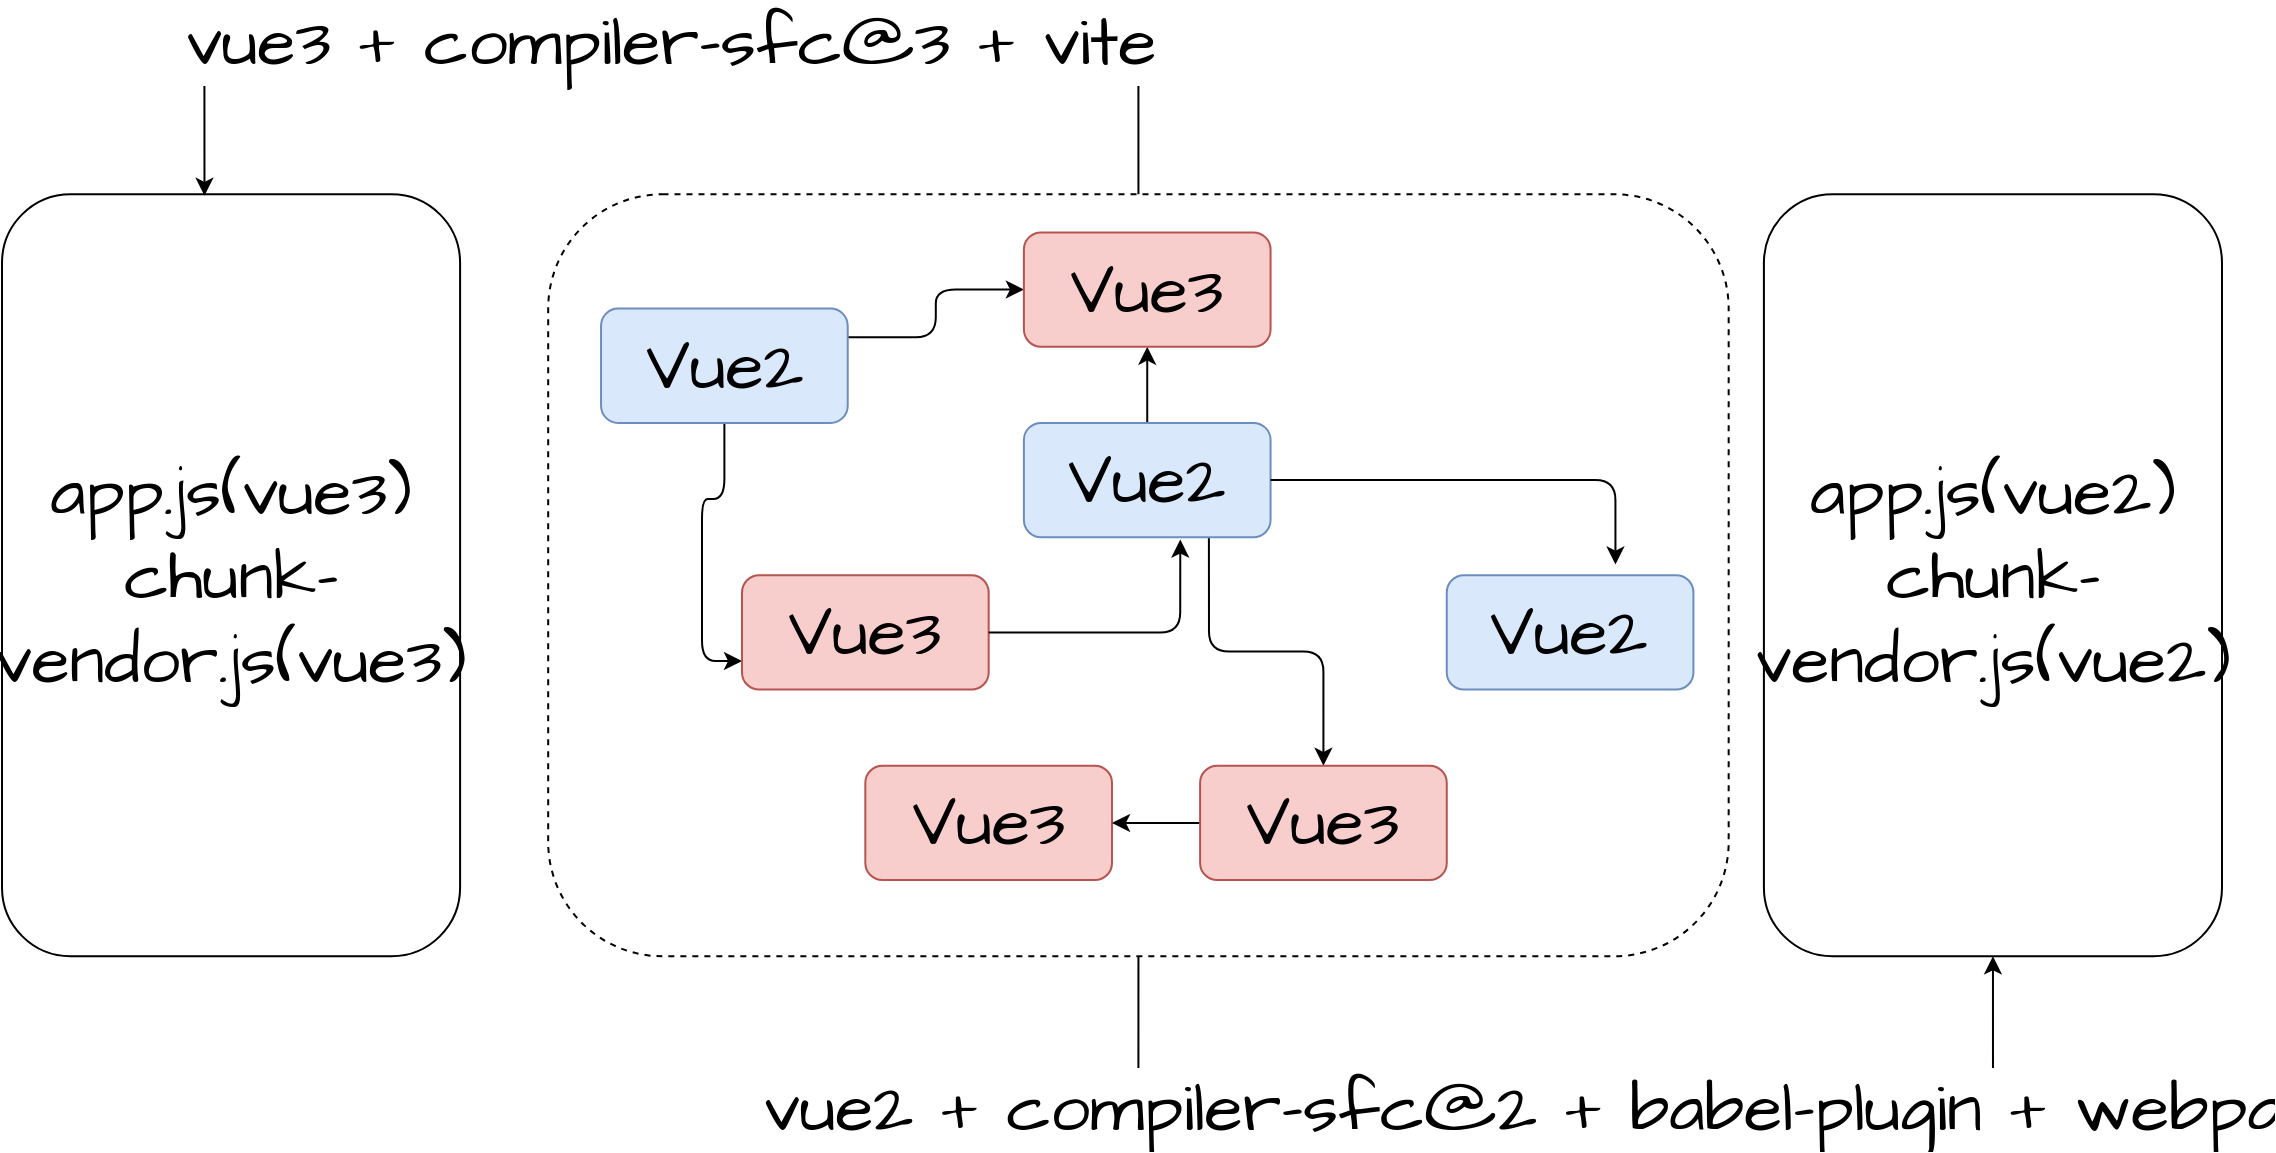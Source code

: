 <mxfile version="24.7.1" type="github">
  <diagram name="Page-1" id="tIT3lxqZCbNC8wh3ZMl7">
    <mxGraphModel dx="2122" dy="856" grid="1" gridSize="10" guides="1" tooltips="1" connect="1" arrows="1" fold="1" page="1" pageScale="1" pageWidth="850" pageHeight="1100" math="0" shadow="0">
      <root>
        <mxCell id="0" />
        <mxCell id="1" parent="0" />
        <mxCell id="KKB58c9M0Bm6UOEr59l9-27" value="vue2 + compiler-sfc@2 + babel-plugin + webpack" style="edgeStyle=orthogonalEdgeStyle;rounded=1;hachureGap=4;orthogonalLoop=1;jettySize=auto;html=1;exitX=0.5;exitY=1;exitDx=0;exitDy=0;entryX=0.5;entryY=1;entryDx=0;entryDy=0;fontFamily=Architects Daughter;fontSource=https%3A%2F%2Ffonts.googleapis.com%2Fcss%3Ffamily%3DArchitects%2BDaughter;fontSize=35;" parent="1" source="KKB58c9M0Bm6UOEr59l9-19" target="KKB58c9M0Bm6UOEr59l9-25" edge="1">
          <mxGeometry x="0.003" relative="1" as="geometry">
            <Array as="points">
              <mxPoint x="199.095" y="595.33" />
              <mxPoint x="625.476" y="595.33" />
            </Array>
            <mxPoint as="offset" />
          </mxGeometry>
        </mxCell>
        <mxCell id="KKB58c9M0Bm6UOEr59l9-19" value="" style="rounded=1;whiteSpace=wrap;html=1;hachureGap=4;fontFamily=Architects Daughter;fontSource=https%3A%2F%2Ffonts.googleapis.com%2Fcss%3Ffamily%3DArchitects%2BDaughter;dashed=1;fontSize=35;" parent="1" vertex="1">
          <mxGeometry x="-96.905" y="138.147" width="590.238" height="380.986" as="geometry" />
        </mxCell>
        <mxCell id="KKB58c9M0Bm6UOEr59l9-3" value="Vue2" style="rounded=1;whiteSpace=wrap;html=1;hachureGap=4;fontFamily=Architects Daughter;fontSource=https%3A%2F%2Ffonts.googleapis.com%2Fcss%3Ffamily%3DArchitects%2BDaughter;fillColor=#dae8fc;strokeColor=#6c8ebf;fontSize=35;" parent="1" vertex="1">
          <mxGeometry x="352.381" y="328.64" width="123.333" height="57.148" as="geometry" />
        </mxCell>
        <mxCell id="KKB58c9M0Bm6UOEr59l9-12" style="edgeStyle=orthogonalEdgeStyle;rounded=1;hachureGap=4;orthogonalLoop=1;jettySize=auto;html=1;exitX=1;exitY=0.25;exitDx=0;exitDy=0;fontFamily=Architects Daughter;fontSource=https%3A%2F%2Ffonts.googleapis.com%2Fcss%3Ffamily%3DArchitects%2BDaughter;fontSize=35;" parent="1" source="KKB58c9M0Bm6UOEr59l9-6" target="KKB58c9M0Bm6UOEr59l9-8" edge="1">
          <mxGeometry relative="1" as="geometry" />
        </mxCell>
        <mxCell id="KKB58c9M0Bm6UOEr59l9-14" style="edgeStyle=orthogonalEdgeStyle;rounded=1;hachureGap=4;orthogonalLoop=1;jettySize=auto;html=1;exitX=0.5;exitY=1;exitDx=0;exitDy=0;entryX=0;entryY=0.75;entryDx=0;entryDy=0;fontFamily=Architects Daughter;fontSource=https%3A%2F%2Ffonts.googleapis.com%2Fcss%3Ffamily%3DArchitects%2BDaughter;fontSize=35;" parent="1" source="KKB58c9M0Bm6UOEr59l9-6" target="KKB58c9M0Bm6UOEr59l9-9" edge="1">
          <mxGeometry relative="1" as="geometry" />
        </mxCell>
        <mxCell id="KKB58c9M0Bm6UOEr59l9-6" value="Vue2" style="rounded=1;whiteSpace=wrap;html=1;hachureGap=4;fontFamily=Architects Daughter;fontSource=https%3A%2F%2Ffonts.googleapis.com%2Fcss%3Ffamily%3DArchitects%2BDaughter;fillColor=#dae8fc;strokeColor=#6c8ebf;fontSize=35;" parent="1" vertex="1">
          <mxGeometry x="-70.476" y="195.295" width="123.333" height="57.148" as="geometry" />
        </mxCell>
        <mxCell id="KKB58c9M0Bm6UOEr59l9-13" style="edgeStyle=orthogonalEdgeStyle;rounded=1;hachureGap=4;orthogonalLoop=1;jettySize=auto;html=1;exitX=0.5;exitY=0;exitDx=0;exitDy=0;entryX=0.5;entryY=1;entryDx=0;entryDy=0;fontFamily=Architects Daughter;fontSource=https%3A%2F%2Ffonts.googleapis.com%2Fcss%3Ffamily%3DArchitects%2BDaughter;fontSize=35;" parent="1" source="KKB58c9M0Bm6UOEr59l9-7" target="KKB58c9M0Bm6UOEr59l9-8" edge="1">
          <mxGeometry relative="1" as="geometry" />
        </mxCell>
        <mxCell id="KKB58c9M0Bm6UOEr59l9-17" style="edgeStyle=orthogonalEdgeStyle;rounded=1;hachureGap=4;orthogonalLoop=1;jettySize=auto;html=1;exitX=0.75;exitY=1;exitDx=0;exitDy=0;entryX=0.5;entryY=0;entryDx=0;entryDy=0;fontFamily=Architects Daughter;fontSource=https%3A%2F%2Ffonts.googleapis.com%2Fcss%3Ffamily%3DArchitects%2BDaughter;fontSize=35;" parent="1" source="KKB58c9M0Bm6UOEr59l9-7" target="KKB58c9M0Bm6UOEr59l9-11" edge="1">
          <mxGeometry relative="1" as="geometry" />
        </mxCell>
        <mxCell id="KKB58c9M0Bm6UOEr59l9-7" value="Vue2" style="rounded=1;whiteSpace=wrap;html=1;hachureGap=4;fontFamily=Architects Daughter;fontSource=https%3A%2F%2Ffonts.googleapis.com%2Fcss%3Ffamily%3DArchitects%2BDaughter;fillColor=#dae8fc;strokeColor=#6c8ebf;fontSize=35;" parent="1" vertex="1">
          <mxGeometry x="140.952" y="252.443" width="123.333" height="57.148" as="geometry" />
        </mxCell>
        <mxCell id="KKB58c9M0Bm6UOEr59l9-8" value="Vue3" style="rounded=1;whiteSpace=wrap;html=1;hachureGap=4;fontFamily=Architects Daughter;fontSource=https%3A%2F%2Ffonts.googleapis.com%2Fcss%3Ffamily%3DArchitects%2BDaughter;fillColor=#f8cecc;strokeColor=#b85450;fontSize=35;" parent="1" vertex="1">
          <mxGeometry x="140.952" y="157.196" width="123.333" height="57.148" as="geometry" />
        </mxCell>
        <mxCell id="KKB58c9M0Bm6UOEr59l9-9" value="Vue3" style="rounded=1;whiteSpace=wrap;html=1;hachureGap=4;fontFamily=Architects Daughter;fontSource=https%3A%2F%2Ffonts.googleapis.com%2Fcss%3Ffamily%3DArchitects%2BDaughter;fillColor=#f8cecc;strokeColor=#b85450;fontSize=35;" parent="1" vertex="1">
          <mxGeometry y="328.64" width="123.333" height="57.148" as="geometry" />
        </mxCell>
        <mxCell id="KKB58c9M0Bm6UOEr59l9-10" value="Vue3" style="rounded=1;whiteSpace=wrap;html=1;hachureGap=4;fontFamily=Architects Daughter;fontSource=https%3A%2F%2Ffonts.googleapis.com%2Fcss%3Ffamily%3DArchitects%2BDaughter;fillColor=#f8cecc;strokeColor=#b85450;fontSize=35;" parent="1" vertex="1">
          <mxGeometry x="61.667" y="423.886" width="123.333" height="57.148" as="geometry" />
        </mxCell>
        <mxCell id="KKB58c9M0Bm6UOEr59l9-18" style="edgeStyle=orthogonalEdgeStyle;rounded=1;hachureGap=4;orthogonalLoop=1;jettySize=auto;html=1;exitX=0;exitY=0.5;exitDx=0;exitDy=0;entryX=1;entryY=0.5;entryDx=0;entryDy=0;fontFamily=Architects Daughter;fontSource=https%3A%2F%2Ffonts.googleapis.com%2Fcss%3Ffamily%3DArchitects%2BDaughter;fontSize=35;" parent="1" source="KKB58c9M0Bm6UOEr59l9-11" target="KKB58c9M0Bm6UOEr59l9-10" edge="1">
          <mxGeometry relative="1" as="geometry" />
        </mxCell>
        <mxCell id="KKB58c9M0Bm6UOEr59l9-11" value="Vue3" style="rounded=1;whiteSpace=wrap;html=1;hachureGap=4;fontFamily=Architects Daughter;fontSource=https%3A%2F%2Ffonts.googleapis.com%2Fcss%3Ffamily%3DArchitects%2BDaughter;fillColor=#f8cecc;strokeColor=#b85450;fontSize=35;" parent="1" vertex="1">
          <mxGeometry x="229.048" y="423.886" width="123.333" height="57.148" as="geometry" />
        </mxCell>
        <mxCell id="KKB58c9M0Bm6UOEr59l9-15" style="edgeStyle=orthogonalEdgeStyle;rounded=1;hachureGap=4;orthogonalLoop=1;jettySize=auto;html=1;exitX=1;exitY=0.5;exitDx=0;exitDy=0;entryX=0.634;entryY=1.021;entryDx=0;entryDy=0;entryPerimeter=0;fontFamily=Architects Daughter;fontSource=https%3A%2F%2Ffonts.googleapis.com%2Fcss%3Ffamily%3DArchitects%2BDaughter;fontSize=35;" parent="1" source="KKB58c9M0Bm6UOEr59l9-9" target="KKB58c9M0Bm6UOEr59l9-7" edge="1">
          <mxGeometry relative="1" as="geometry" />
        </mxCell>
        <mxCell id="KKB58c9M0Bm6UOEr59l9-16" style="edgeStyle=orthogonalEdgeStyle;rounded=1;hachureGap=4;orthogonalLoop=1;jettySize=auto;html=1;exitX=1;exitY=0.5;exitDx=0;exitDy=0;entryX=0.684;entryY=-0.094;entryDx=0;entryDy=0;entryPerimeter=0;fontFamily=Architects Daughter;fontSource=https%3A%2F%2Ffonts.googleapis.com%2Fcss%3Ffamily%3DArchitects%2BDaughter;fontSize=35;" parent="1" source="KKB58c9M0Bm6UOEr59l9-7" target="KKB58c9M0Bm6UOEr59l9-3" edge="1">
          <mxGeometry relative="1" as="geometry" />
        </mxCell>
        <mxCell id="KKB58c9M0Bm6UOEr59l9-20" value="app.js(vue3)&lt;div style=&quot;font-size: 35px;&quot;&gt;chunk-vendor.js(vue3)&lt;/div&gt;" style="rounded=1;whiteSpace=wrap;html=1;hachureGap=4;fontFamily=Architects Daughter;fontSource=https%3A%2F%2Ffonts.googleapis.com%2Fcss%3Ffamily%3DArchitects%2BDaughter;fontSize=35;" parent="1" vertex="1">
          <mxGeometry x="-370" y="138.147" width="229.048" height="380.986" as="geometry" />
        </mxCell>
        <mxCell id="KKB58c9M0Bm6UOEr59l9-25" value="app.js(vue2)&lt;div style=&quot;font-size: 35px;&quot;&gt;chunk-vendor.js(vue2)&lt;/div&gt;" style="rounded=1;whiteSpace=wrap;html=1;hachureGap=4;fontFamily=Architects Daughter;fontSource=https%3A%2F%2Ffonts.googleapis.com%2Fcss%3Ffamily%3DArchitects%2BDaughter;fontSize=35;" parent="1" vertex="1">
          <mxGeometry x="510.952" y="138.147" width="229.048" height="380.986" as="geometry" />
        </mxCell>
        <mxCell id="KKB58c9M0Bm6UOEr59l9-26" value="vue3 + compiler-sfc@3 + vite" style="edgeStyle=orthogonalEdgeStyle;rounded=1;hachureGap=4;orthogonalLoop=1;jettySize=auto;html=1;exitX=0.5;exitY=0;exitDx=0;exitDy=0;entryX=0.442;entryY=0.002;entryDx=0;entryDy=0;entryPerimeter=0;fontFamily=Architects Daughter;fontSource=https%3A%2F%2Ffonts.googleapis.com%2Fcss%3Ffamily%3DArchitects%2BDaughter;fontSize=35;" parent="1" source="KKB58c9M0Bm6UOEr59l9-19" target="KKB58c9M0Bm6UOEr59l9-20" edge="1">
          <mxGeometry x="-0.001" relative="1" as="geometry">
            <Array as="points">
              <mxPoint x="199.095" y="61.95" />
              <mxPoint x="-267.81" y="61.95" />
            </Array>
            <mxPoint as="offset" />
          </mxGeometry>
        </mxCell>
      </root>
    </mxGraphModel>
  </diagram>
</mxfile>
